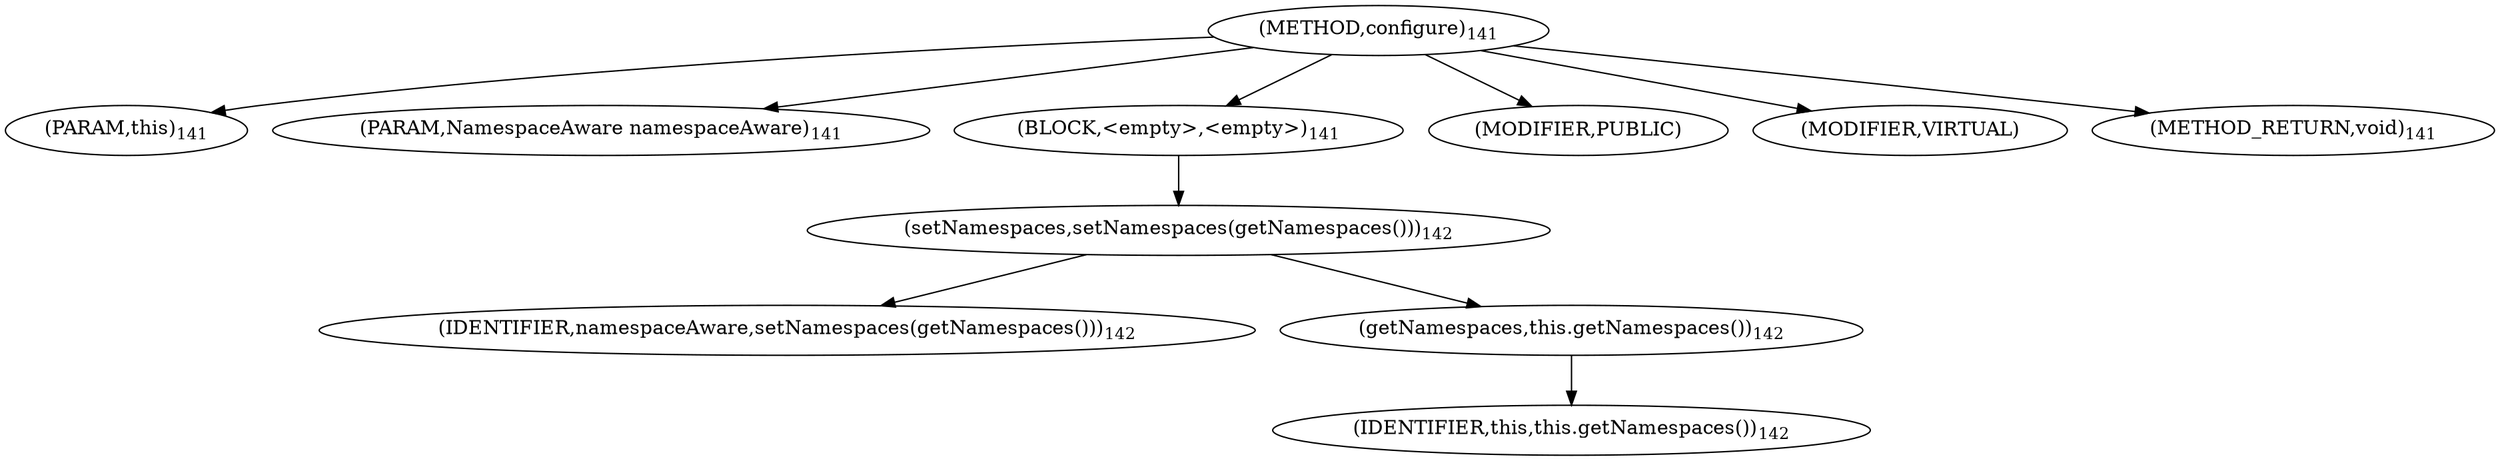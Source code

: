 digraph "configure" {  
"286" [label = <(METHOD,configure)<SUB>141</SUB>> ]
"28" [label = <(PARAM,this)<SUB>141</SUB>> ]
"287" [label = <(PARAM,NamespaceAware namespaceAware)<SUB>141</SUB>> ]
"288" [label = <(BLOCK,&lt;empty&gt;,&lt;empty&gt;)<SUB>141</SUB>> ]
"289" [label = <(setNamespaces,setNamespaces(getNamespaces()))<SUB>142</SUB>> ]
"290" [label = <(IDENTIFIER,namespaceAware,setNamespaces(getNamespaces()))<SUB>142</SUB>> ]
"291" [label = <(getNamespaces,this.getNamespaces())<SUB>142</SUB>> ]
"27" [label = <(IDENTIFIER,this,this.getNamespaces())<SUB>142</SUB>> ]
"292" [label = <(MODIFIER,PUBLIC)> ]
"293" [label = <(MODIFIER,VIRTUAL)> ]
"294" [label = <(METHOD_RETURN,void)<SUB>141</SUB>> ]
  "286" -> "28" 
  "286" -> "287" 
  "286" -> "288" 
  "286" -> "292" 
  "286" -> "293" 
  "286" -> "294" 
  "288" -> "289" 
  "289" -> "290" 
  "289" -> "291" 
  "291" -> "27" 
}
